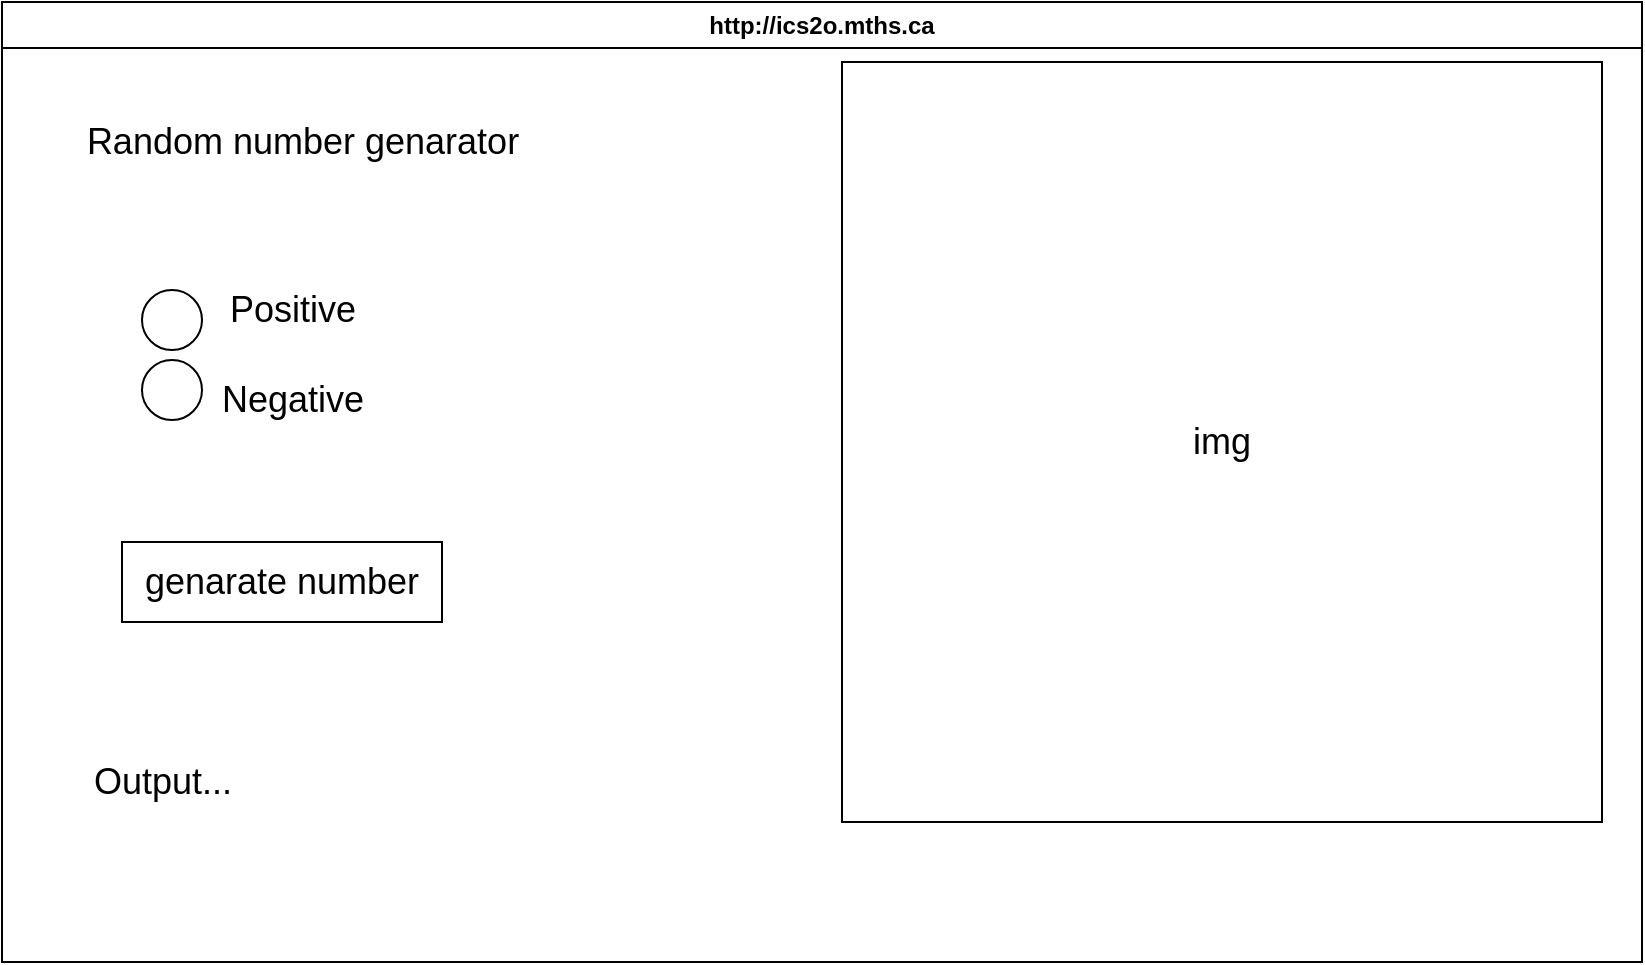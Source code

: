 <mxfile>
    <diagram id="HIP3nbAZw_EuaXWnEj3U" name="Page-1">
        <mxGraphModel dx="1032" dy="363" grid="1" gridSize="10" guides="1" tooltips="1" connect="1" arrows="1" fold="1" page="1" pageScale="1" pageWidth="850" pageHeight="1100" math="0" shadow="0">
            <root>
                <mxCell id="0"/>
                <mxCell id="1" parent="0"/>
                <mxCell id="7" value="http://ics2o.mths.ca" style="swimlane;whiteSpace=wrap;html=1;" parent="1" vertex="1">
                    <mxGeometry x="40" y="50" width="820" height="480" as="geometry"/>
                </mxCell>
                <mxCell id="8" value="" style="ellipse;whiteSpace=wrap;html=1;aspect=fixed;" vertex="1" parent="7">
                    <mxGeometry x="70" y="144" width="30" height="30" as="geometry"/>
                </mxCell>
                <mxCell id="9" value="" style="ellipse;whiteSpace=wrap;html=1;aspect=fixed;" vertex="1" parent="7">
                    <mxGeometry x="70" y="179" width="30" height="30" as="geometry"/>
                </mxCell>
                <mxCell id="11" value="Negative" style="text;html=1;align=center;verticalAlign=middle;resizable=0;points=[];autosize=1;strokeColor=none;fillColor=none;fontSize=18;" vertex="1" parent="7">
                    <mxGeometry x="100" y="179" width="90" height="40" as="geometry"/>
                </mxCell>
                <mxCell id="10" value="&lt;font style=&quot;font-size: 18px;&quot;&gt;Positive&lt;/font&gt;" style="text;html=1;align=center;verticalAlign=middle;resizable=0;points=[];autosize=1;strokeColor=none;fillColor=none;" vertex="1" parent="7">
                    <mxGeometry x="100" y="134" width="90" height="40" as="geometry"/>
                </mxCell>
                <mxCell id="12" value="Random number genarator" style="text;html=1;align=center;verticalAlign=middle;resizable=0;points=[];autosize=1;strokeColor=none;fillColor=none;fontSize=18;" vertex="1" parent="7">
                    <mxGeometry x="30" y="50" width="240" height="40" as="geometry"/>
                </mxCell>
                <mxCell id="14" value="&lt;span style=&quot;&quot;&gt;genarate number&lt;/span&gt;" style="rounded=0;whiteSpace=wrap;html=1;fontSize=18;" vertex="1" parent="7">
                    <mxGeometry x="60" y="270" width="160" height="40" as="geometry"/>
                </mxCell>
                <mxCell id="16" value="img" style="whiteSpace=wrap;html=1;aspect=fixed;fontSize=18;" vertex="1" parent="7">
                    <mxGeometry x="420" y="30" width="380" height="380" as="geometry"/>
                </mxCell>
                <mxCell id="15" value="Output..." style="text;html=1;align=center;verticalAlign=middle;resizable=0;points=[];autosize=1;strokeColor=none;fillColor=none;fontSize=18;" vertex="1" parent="1">
                    <mxGeometry x="75" y="420" width="90" height="40" as="geometry"/>
                </mxCell>
            </root>
        </mxGraphModel>
    </diagram>
</mxfile>